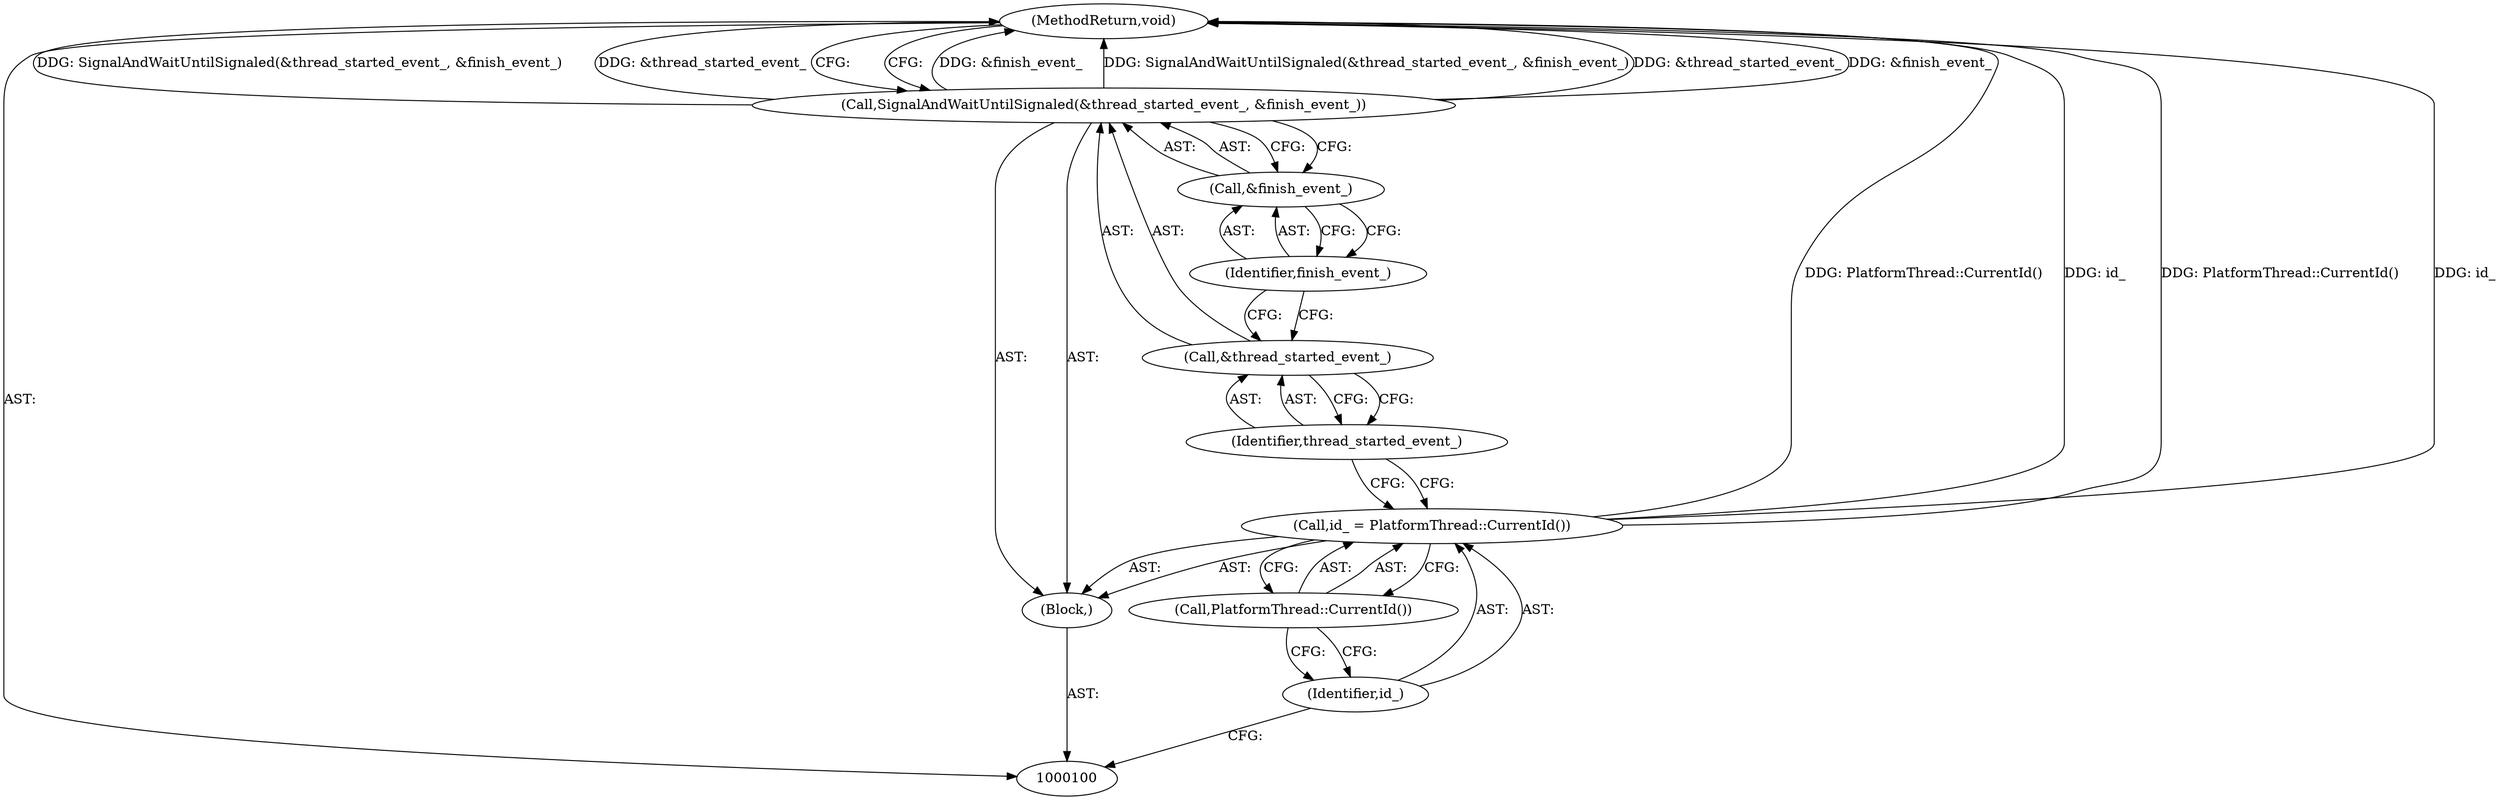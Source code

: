 digraph "1_Chrome_0fb75f1e468fe9054be3b3d3d5b9bf9a66e4199d_6" {
"1000110" [label="(MethodReturn,void)"];
"1000101" [label="(Block,)"];
"1000102" [label="(Call,id_ = PlatformThread::CurrentId())"];
"1000103" [label="(Identifier,id_)"];
"1000104" [label="(Call,PlatformThread::CurrentId())"];
"1000105" [label="(Call,SignalAndWaitUntilSignaled(&thread_started_event_, &finish_event_))"];
"1000106" [label="(Call,&thread_started_event_)"];
"1000107" [label="(Identifier,thread_started_event_)"];
"1000108" [label="(Call,&finish_event_)"];
"1000109" [label="(Identifier,finish_event_)"];
"1000110" -> "1000100"  [label="AST: "];
"1000110" -> "1000105"  [label="CFG: "];
"1000105" -> "1000110"  [label="DDG: &finish_event_"];
"1000105" -> "1000110"  [label="DDG: SignalAndWaitUntilSignaled(&thread_started_event_, &finish_event_)"];
"1000105" -> "1000110"  [label="DDG: &thread_started_event_"];
"1000102" -> "1000110"  [label="DDG: PlatformThread::CurrentId()"];
"1000102" -> "1000110"  [label="DDG: id_"];
"1000101" -> "1000100"  [label="AST: "];
"1000102" -> "1000101"  [label="AST: "];
"1000105" -> "1000101"  [label="AST: "];
"1000102" -> "1000101"  [label="AST: "];
"1000102" -> "1000104"  [label="CFG: "];
"1000103" -> "1000102"  [label="AST: "];
"1000104" -> "1000102"  [label="AST: "];
"1000107" -> "1000102"  [label="CFG: "];
"1000102" -> "1000110"  [label="DDG: PlatformThread::CurrentId()"];
"1000102" -> "1000110"  [label="DDG: id_"];
"1000103" -> "1000102"  [label="AST: "];
"1000103" -> "1000100"  [label="CFG: "];
"1000104" -> "1000103"  [label="CFG: "];
"1000104" -> "1000102"  [label="AST: "];
"1000104" -> "1000103"  [label="CFG: "];
"1000102" -> "1000104"  [label="CFG: "];
"1000105" -> "1000101"  [label="AST: "];
"1000105" -> "1000108"  [label="CFG: "];
"1000106" -> "1000105"  [label="AST: "];
"1000108" -> "1000105"  [label="AST: "];
"1000110" -> "1000105"  [label="CFG: "];
"1000105" -> "1000110"  [label="DDG: &finish_event_"];
"1000105" -> "1000110"  [label="DDG: SignalAndWaitUntilSignaled(&thread_started_event_, &finish_event_)"];
"1000105" -> "1000110"  [label="DDG: &thread_started_event_"];
"1000106" -> "1000105"  [label="AST: "];
"1000106" -> "1000107"  [label="CFG: "];
"1000107" -> "1000106"  [label="AST: "];
"1000109" -> "1000106"  [label="CFG: "];
"1000107" -> "1000106"  [label="AST: "];
"1000107" -> "1000102"  [label="CFG: "];
"1000106" -> "1000107"  [label="CFG: "];
"1000108" -> "1000105"  [label="AST: "];
"1000108" -> "1000109"  [label="CFG: "];
"1000109" -> "1000108"  [label="AST: "];
"1000105" -> "1000108"  [label="CFG: "];
"1000109" -> "1000108"  [label="AST: "];
"1000109" -> "1000106"  [label="CFG: "];
"1000108" -> "1000109"  [label="CFG: "];
}
